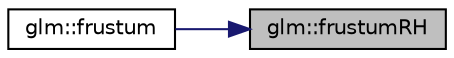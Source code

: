 digraph "glm::frustumRH"
{
 // LATEX_PDF_SIZE
  edge [fontname="Helvetica",fontsize="10",labelfontname="Helvetica",labelfontsize="10"];
  node [fontname="Helvetica",fontsize="10",shape=record];
  rankdir="RL";
  Node1 [label="glm::frustumRH",height=0.2,width=0.4,color="black", fillcolor="grey75", style="filled", fontcolor="black",tooltip=" "];
  Node1 -> Node2 [dir="back",color="midnightblue",fontsize="10",style="solid",fontname="Helvetica"];
  Node2 [label="glm::frustum",height=0.2,width=0.4,color="black", fillcolor="white", style="filled",URL="$group__gtc__matrix__transform.html#gada6deb989d4b553fe0f7e3279f3afae1",tooltip=" "];
}
